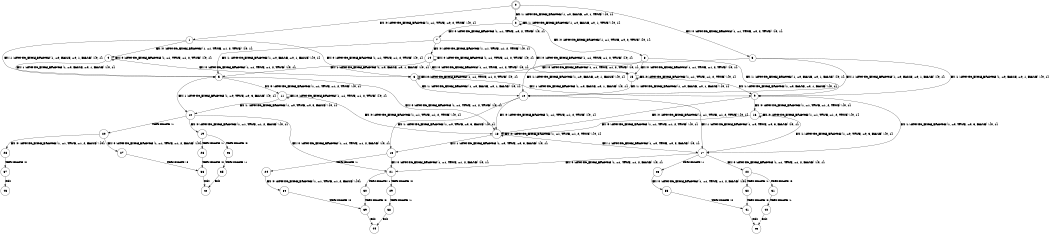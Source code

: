 digraph BCG {
size = "7, 10.5";
center = TRUE;
node [shape = circle];
0 [peripheries = 2];
0 -> 1 [label = "EX !0 !ATOMIC_EXCH_BRANCH (1, +1, TRUE, +0, 2, TRUE) !{0, 1}"];
0 -> 2 [label = "EX !1 !ATOMIC_EXCH_BRANCH (1, +0, FALSE, +0, 1, TRUE) !{0, 1}"];
0 -> 3 [label = "EX !0 !ATOMIC_EXCH_BRANCH (1, +1, TRUE, +0, 2, TRUE) !{0, 1}"];
1 -> 4 [label = "EX !0 !ATOMIC_EXCH_BRANCH (1, +1, TRUE, +1, 2, TRUE) !{0, 1}"];
1 -> 5 [label = "EX !1 !ATOMIC_EXCH_BRANCH (1, +0, FALSE, +0, 1, FALSE) !{0, 1}"];
1 -> 6 [label = "EX !0 !ATOMIC_EXCH_BRANCH (1, +1, TRUE, +1, 2, TRUE) !{0, 1}"];
2 -> 2 [label = "EX !1 !ATOMIC_EXCH_BRANCH (1, +0, FALSE, +0, 1, TRUE) !{0, 1}"];
2 -> 7 [label = "EX !0 !ATOMIC_EXCH_BRANCH (1, +1, TRUE, +0, 2, TRUE) !{0, 1}"];
2 -> 8 [label = "EX !0 !ATOMIC_EXCH_BRANCH (1, +1, TRUE, +0, 2, TRUE) !{0, 1}"];
3 -> 9 [label = "EX !1 !ATOMIC_EXCH_BRANCH (1, +0, FALSE, +0, 1, FALSE) !{0, 1}"];
3 -> 6 [label = "EX !0 !ATOMIC_EXCH_BRANCH (1, +1, TRUE, +1, 2, TRUE) !{0, 1}"];
3 -> 10 [label = "EX !1 !ATOMIC_EXCH_BRANCH (1, +0, FALSE, +0, 1, FALSE) !{0, 1}"];
4 -> 4 [label = "EX !0 !ATOMIC_EXCH_BRANCH (1, +1, TRUE, +1, 2, TRUE) !{0, 1}"];
4 -> 5 [label = "EX !1 !ATOMIC_EXCH_BRANCH (1, +0, FALSE, +0, 1, FALSE) !{0, 1}"];
4 -> 6 [label = "EX !0 !ATOMIC_EXCH_BRANCH (1, +1, TRUE, +1, 2, TRUE) !{0, 1}"];
5 -> 11 [label = "EX !0 !ATOMIC_EXCH_BRANCH (1, +1, TRUE, +1, 2, TRUE) !{0, 1}"];
5 -> 12 [label = "EX !1 !ATOMIC_EXCH_BRANCH (1, +0, TRUE, +0, 3, FALSE) !{0, 1}"];
5 -> 13 [label = "EX !0 !ATOMIC_EXCH_BRANCH (1, +1, TRUE, +1, 2, TRUE) !{0, 1}"];
6 -> 9 [label = "EX !1 !ATOMIC_EXCH_BRANCH (1, +0, FALSE, +0, 1, FALSE) !{0, 1}"];
6 -> 6 [label = "EX !0 !ATOMIC_EXCH_BRANCH (1, +1, TRUE, +1, 2, TRUE) !{0, 1}"];
6 -> 10 [label = "EX !1 !ATOMIC_EXCH_BRANCH (1, +0, FALSE, +0, 1, FALSE) !{0, 1}"];
7 -> 14 [label = "EX !0 !ATOMIC_EXCH_BRANCH (1, +1, TRUE, +1, 2, TRUE) !{0, 1}"];
7 -> 5 [label = "EX !1 !ATOMIC_EXCH_BRANCH (1, +0, FALSE, +0, 1, FALSE) !{0, 1}"];
7 -> 15 [label = "EX !0 !ATOMIC_EXCH_BRANCH (1, +1, TRUE, +1, 2, TRUE) !{0, 1}"];
8 -> 9 [label = "EX !1 !ATOMIC_EXCH_BRANCH (1, +0, FALSE, +0, 1, FALSE) !{0, 1}"];
8 -> 15 [label = "EX !0 !ATOMIC_EXCH_BRANCH (1, +1, TRUE, +1, 2, TRUE) !{0, 1}"];
8 -> 10 [label = "EX !1 !ATOMIC_EXCH_BRANCH (1, +0, FALSE, +0, 1, FALSE) !{0, 1}"];
9 -> 16 [label = "EX !0 !ATOMIC_EXCH_BRANCH (1, +1, TRUE, +1, 2, TRUE) !{0, 1}"];
9 -> 17 [label = "EX !1 !ATOMIC_EXCH_BRANCH (1, +0, TRUE, +0, 3, FALSE) !{0, 1}"];
9 -> 13 [label = "EX !0 !ATOMIC_EXCH_BRANCH (1, +1, TRUE, +1, 2, TRUE) !{0, 1}"];
10 -> 17 [label = "EX !1 !ATOMIC_EXCH_BRANCH (1, +0, TRUE, +0, 3, FALSE) !{0, 1}"];
10 -> 13 [label = "EX !0 !ATOMIC_EXCH_BRANCH (1, +1, TRUE, +1, 2, TRUE) !{0, 1}"];
10 -> 18 [label = "EX !1 !ATOMIC_EXCH_BRANCH (1, +0, TRUE, +0, 3, FALSE) !{0, 1}"];
11 -> 11 [label = "EX !0 !ATOMIC_EXCH_BRANCH (1, +1, TRUE, +1, 2, TRUE) !{0, 1}"];
11 -> 12 [label = "EX !1 !ATOMIC_EXCH_BRANCH (1, +0, TRUE, +0, 3, FALSE) !{0, 1}"];
11 -> 13 [label = "EX !0 !ATOMIC_EXCH_BRANCH (1, +1, TRUE, +1, 2, TRUE) !{0, 1}"];
12 -> 19 [label = "EX !0 !ATOMIC_EXCH_BRANCH (1, +1, TRUE, +1, 2, FALSE) !{0, 1}"];
12 -> 20 [label = "TERMINATE !1"];
12 -> 21 [label = "EX !0 !ATOMIC_EXCH_BRANCH (1, +1, TRUE, +1, 2, FALSE) !{0, 1}"];
13 -> 17 [label = "EX !1 !ATOMIC_EXCH_BRANCH (1, +0, TRUE, +0, 3, FALSE) !{0, 1}"];
13 -> 13 [label = "EX !0 !ATOMIC_EXCH_BRANCH (1, +1, TRUE, +1, 2, TRUE) !{0, 1}"];
13 -> 18 [label = "EX !1 !ATOMIC_EXCH_BRANCH (1, +0, TRUE, +0, 3, FALSE) !{0, 1}"];
14 -> 14 [label = "EX !0 !ATOMIC_EXCH_BRANCH (1, +1, TRUE, +1, 2, TRUE) !{0, 1}"];
14 -> 5 [label = "EX !1 !ATOMIC_EXCH_BRANCH (1, +0, FALSE, +0, 1, FALSE) !{0, 1}"];
14 -> 15 [label = "EX !0 !ATOMIC_EXCH_BRANCH (1, +1, TRUE, +1, 2, TRUE) !{0, 1}"];
15 -> 9 [label = "EX !1 !ATOMIC_EXCH_BRANCH (1, +0, FALSE, +0, 1, FALSE) !{0, 1}"];
15 -> 15 [label = "EX !0 !ATOMIC_EXCH_BRANCH (1, +1, TRUE, +1, 2, TRUE) !{0, 1}"];
15 -> 10 [label = "EX !1 !ATOMIC_EXCH_BRANCH (1, +0, FALSE, +0, 1, FALSE) !{0, 1}"];
16 -> 16 [label = "EX !0 !ATOMIC_EXCH_BRANCH (1, +1, TRUE, +1, 2, TRUE) !{0, 1}"];
16 -> 17 [label = "EX !1 !ATOMIC_EXCH_BRANCH (1, +0, TRUE, +0, 3, FALSE) !{0, 1}"];
16 -> 13 [label = "EX !0 !ATOMIC_EXCH_BRANCH (1, +1, TRUE, +1, 2, TRUE) !{0, 1}"];
17 -> 22 [label = "EX !0 !ATOMIC_EXCH_BRANCH (1, +1, TRUE, +1, 2, FALSE) !{0, 1}"];
17 -> 23 [label = "TERMINATE !1"];
17 -> 21 [label = "EX !0 !ATOMIC_EXCH_BRANCH (1, +1, TRUE, +1, 2, FALSE) !{0, 1}"];
18 -> 21 [label = "EX !0 !ATOMIC_EXCH_BRANCH (1, +1, TRUE, +1, 2, FALSE) !{0, 1}"];
18 -> 24 [label = "TERMINATE !1"];
19 -> 25 [label = "TERMINATE !0"];
19 -> 26 [label = "TERMINATE !1"];
20 -> 27 [label = "EX !0 !ATOMIC_EXCH_BRANCH (1, +1, TRUE, +1, 2, FALSE) !{0}"];
20 -> 28 [label = "EX !0 !ATOMIC_EXCH_BRANCH (1, +1, TRUE, +1, 2, FALSE) !{0}"];
21 -> 29 [label = "TERMINATE !0"];
21 -> 30 [label = "TERMINATE !1"];
22 -> 31 [label = "TERMINATE !0"];
22 -> 32 [label = "TERMINATE !1"];
23 -> 33 [label = "EX !0 !ATOMIC_EXCH_BRANCH (1, +1, TRUE, +1, 2, FALSE) !{0}"];
24 -> 34 [label = "EX !0 !ATOMIC_EXCH_BRANCH (1, +1, TRUE, +1, 2, FALSE) !{0}"];
25 -> 35 [label = "TERMINATE !1"];
26 -> 36 [label = "TERMINATE !0"];
27 -> 36 [label = "TERMINATE !0"];
28 -> 37 [label = "TERMINATE !0"];
29 -> 38 [label = "TERMINATE !1"];
30 -> 39 [label = "TERMINATE !0"];
31 -> 40 [label = "TERMINATE !1"];
32 -> 41 [label = "TERMINATE !0"];
33 -> 41 [label = "TERMINATE !0"];
34 -> 39 [label = "TERMINATE !0"];
35 -> 42 [label = "exit"];
36 -> 42 [label = "exit"];
37 -> 43 [label = "exit"];
38 -> 44 [label = "exit"];
39 -> 44 [label = "exit"];
40 -> 45 [label = "exit"];
41 -> 45 [label = "exit"];
}
